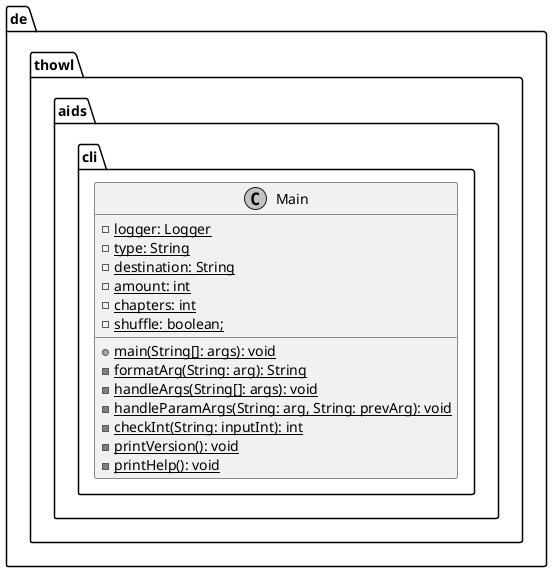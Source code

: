 @startuml cli

skinparam monochrome true

package de.thowl.aids.cli {
	class Main {
		- {static} logger: Logger
		- {static} type: String
		- {static} destination: String
		- {static} amount: int
		- {static} chapters: int
		- {static} shuffle: boolean;
		+ {static} main(String[]: args): void
		- {static} formatArg(String: arg): String
		- {static} handleArgs(String[]: args): void
		- {static} handleParamArgs(String: arg, String: prevArg): void
		- {static} checkInt(String: inputInt): int
		- {static} printVersion(): void
		- {static} printHelp(): void
	}
}

@enduml

@startuml Main
skinparam monochrome true
start
:Count Arguments;
if (No Argumants) then (yes)
	:Start Gui;
	stop
else
	:Handle Arguments;
	:Generate Document(s);
endif
stop
@enduml

@startuml formatArg
skinparam monochrome true
start
:take arg;
:remove dashes;
:return arg;
stop
@enduml

@startuml handleArgs
skinparam monochrome true
start
while (argumnets)
        if (If valid argument) then (yes)
	        :run corresponding method;
	        stop
        else
	        :pass to handle param args;
        endif
stop
@enduml

@startuml handleParamArgs
skinparam monochrome true
start
while (argumnets)
        :save arg;
        :get param;
        if (If valid argument) then (yes)
	        :run corresponding method with param;
        endif
stop
@enduml
